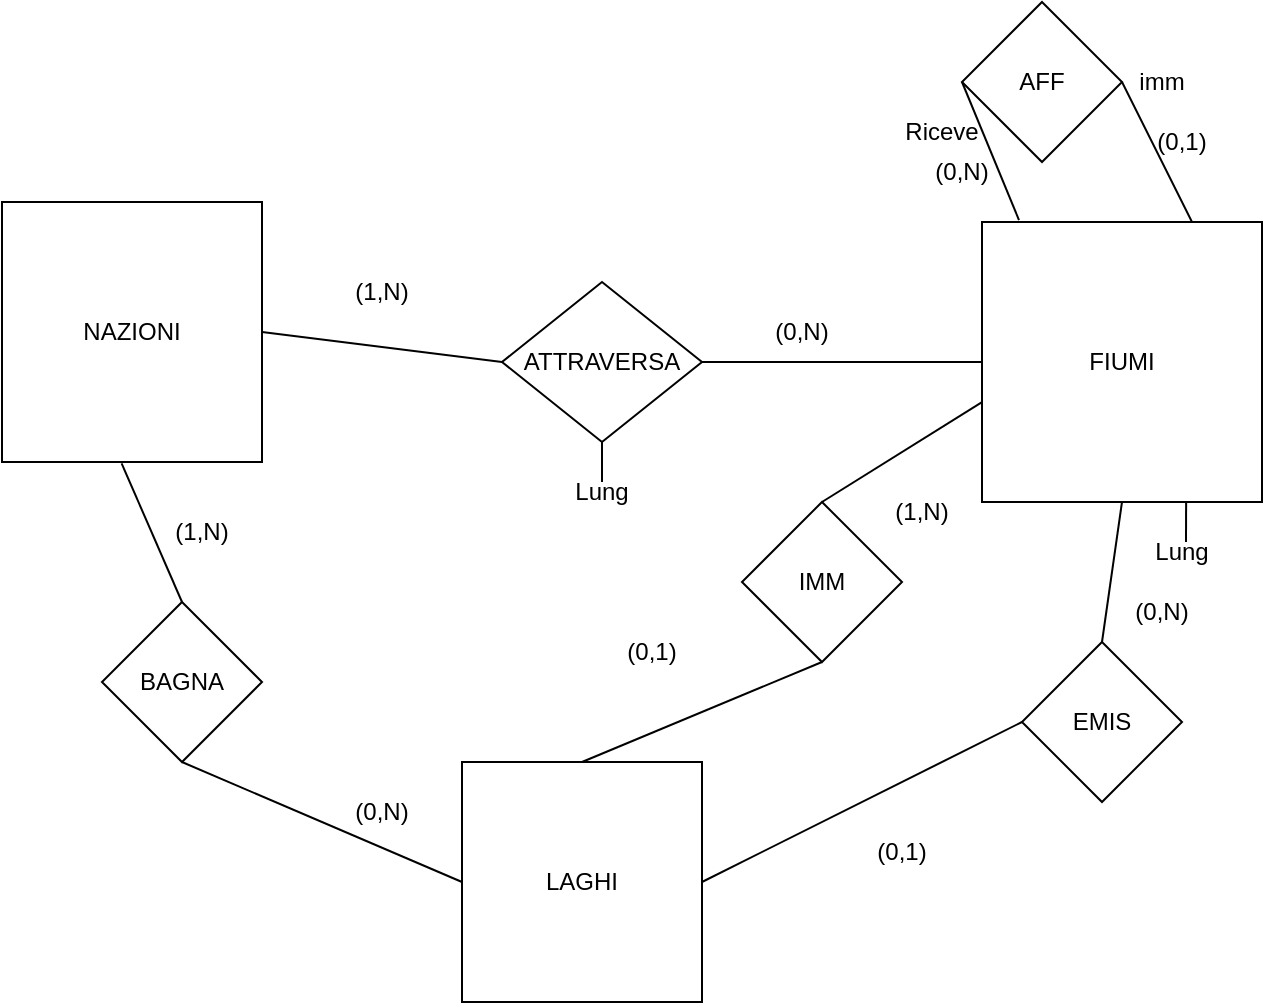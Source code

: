 <mxfile version="15.8.6" type="device"><diagram id="R2lEEEUBdFMjLlhIrx00" name="Page-1"><mxGraphModel dx="637" dy="433" grid="1" gridSize="10" guides="1" tooltips="1" connect="1" arrows="1" fold="1" page="1" pageScale="1" pageWidth="850" pageHeight="1100" math="0" shadow="0" extFonts="Permanent Marker^https://fonts.googleapis.com/css?family=Permanent+Marker"><root><mxCell id="0"/><mxCell id="1" parent="0"/><mxCell id="jnGsnWKPJgGLgdZJ1ftg-1" value="NAZIONI" style="whiteSpace=wrap;html=1;aspect=fixed;" vertex="1" parent="1"><mxGeometry x="70" y="150" width="130" height="130" as="geometry"/></mxCell><mxCell id="jnGsnWKPJgGLgdZJ1ftg-2" value="FIUMI" style="whiteSpace=wrap;html=1;aspect=fixed;" vertex="1" parent="1"><mxGeometry x="560" y="160" width="140" height="140" as="geometry"/></mxCell><mxCell id="jnGsnWKPJgGLgdZJ1ftg-3" value="LAGHI" style="whiteSpace=wrap;html=1;aspect=fixed;" vertex="1" parent="1"><mxGeometry x="300" y="430" width="120" height="120" as="geometry"/></mxCell><mxCell id="jnGsnWKPJgGLgdZJ1ftg-4" value="ATTRAVERSA" style="rhombus;whiteSpace=wrap;html=1;" vertex="1" parent="1"><mxGeometry x="320" y="190" width="100" height="80" as="geometry"/></mxCell><mxCell id="jnGsnWKPJgGLgdZJ1ftg-8" value="" style="endArrow=none;html=1;rounded=0;exitX=1;exitY=0.5;exitDx=0;exitDy=0;entryX=0;entryY=0.5;entryDx=0;entryDy=0;" edge="1" parent="1" source="jnGsnWKPJgGLgdZJ1ftg-1" target="jnGsnWKPJgGLgdZJ1ftg-4"><mxGeometry width="50" height="50" relative="1" as="geometry"><mxPoint x="540" y="410" as="sourcePoint"/><mxPoint x="590" y="360" as="targetPoint"/></mxGeometry></mxCell><mxCell id="jnGsnWKPJgGLgdZJ1ftg-9" value="" style="endArrow=none;html=1;rounded=0;exitX=1;exitY=0.5;exitDx=0;exitDy=0;entryX=0;entryY=0.5;entryDx=0;entryDy=0;" edge="1" parent="1" source="jnGsnWKPJgGLgdZJ1ftg-4" target="jnGsnWKPJgGLgdZJ1ftg-2"><mxGeometry width="50" height="50" relative="1" as="geometry"><mxPoint x="540" y="410" as="sourcePoint"/><mxPoint x="590" y="360" as="targetPoint"/></mxGeometry></mxCell><mxCell id="jnGsnWKPJgGLgdZJ1ftg-10" value="(1,N)" style="text;html=1;strokeColor=none;fillColor=none;align=center;verticalAlign=middle;whiteSpace=wrap;rounded=0;" vertex="1" parent="1"><mxGeometry x="230" y="180" width="60" height="30" as="geometry"/></mxCell><mxCell id="jnGsnWKPJgGLgdZJ1ftg-11" value="(0,N)" style="text;html=1;strokeColor=none;fillColor=none;align=center;verticalAlign=middle;whiteSpace=wrap;rounded=0;" vertex="1" parent="1"><mxGeometry x="440" y="200" width="60" height="30" as="geometry"/></mxCell><mxCell id="jnGsnWKPJgGLgdZJ1ftg-12" value="BAGNA" style="rhombus;whiteSpace=wrap;html=1;" vertex="1" parent="1"><mxGeometry x="120" y="350" width="80" height="80" as="geometry"/></mxCell><mxCell id="jnGsnWKPJgGLgdZJ1ftg-13" value="" style="endArrow=none;html=1;rounded=0;exitX=0.46;exitY=1.005;exitDx=0;exitDy=0;exitPerimeter=0;entryX=0.5;entryY=0;entryDx=0;entryDy=0;" edge="1" parent="1" source="jnGsnWKPJgGLgdZJ1ftg-1" target="jnGsnWKPJgGLgdZJ1ftg-12"><mxGeometry width="50" height="50" relative="1" as="geometry"><mxPoint x="360" y="340" as="sourcePoint"/><mxPoint x="410" y="290" as="targetPoint"/></mxGeometry></mxCell><mxCell id="jnGsnWKPJgGLgdZJ1ftg-14" value="" style="endArrow=none;html=1;rounded=0;exitX=0.5;exitY=1;exitDx=0;exitDy=0;entryX=0;entryY=0.5;entryDx=0;entryDy=0;" edge="1" parent="1" source="jnGsnWKPJgGLgdZJ1ftg-12" target="jnGsnWKPJgGLgdZJ1ftg-3"><mxGeometry width="50" height="50" relative="1" as="geometry"><mxPoint x="360" y="340" as="sourcePoint"/><mxPoint x="410" y="290" as="targetPoint"/></mxGeometry></mxCell><mxCell id="jnGsnWKPJgGLgdZJ1ftg-15" value="(0,N)" style="text;html=1;strokeColor=none;fillColor=none;align=center;verticalAlign=middle;whiteSpace=wrap;rounded=0;" vertex="1" parent="1"><mxGeometry x="230" y="440" width="60" height="30" as="geometry"/></mxCell><mxCell id="jnGsnWKPJgGLgdZJ1ftg-16" value="(1,N)" style="text;html=1;strokeColor=none;fillColor=none;align=center;verticalAlign=middle;whiteSpace=wrap;rounded=0;" vertex="1" parent="1"><mxGeometry x="140" y="300" width="60" height="30" as="geometry"/></mxCell><mxCell id="jnGsnWKPJgGLgdZJ1ftg-17" value="IMM" style="rhombus;whiteSpace=wrap;html=1;" vertex="1" parent="1"><mxGeometry x="440" y="300" width="80" height="80" as="geometry"/></mxCell><mxCell id="jnGsnWKPJgGLgdZJ1ftg-18" value="" style="endArrow=none;html=1;rounded=0;exitX=0.5;exitY=0;exitDx=0;exitDy=0;entryX=0.5;entryY=1;entryDx=0;entryDy=0;" edge="1" parent="1" source="jnGsnWKPJgGLgdZJ1ftg-3" target="jnGsnWKPJgGLgdZJ1ftg-17"><mxGeometry width="50" height="50" relative="1" as="geometry"><mxPoint x="360" y="400" as="sourcePoint"/><mxPoint x="410" y="350" as="targetPoint"/></mxGeometry></mxCell><mxCell id="jnGsnWKPJgGLgdZJ1ftg-19" value="" style="endArrow=none;html=1;rounded=0;entryX=0;entryY=0.643;entryDx=0;entryDy=0;entryPerimeter=0;exitX=0.5;exitY=0;exitDx=0;exitDy=0;" edge="1" parent="1" source="jnGsnWKPJgGLgdZJ1ftg-17" target="jnGsnWKPJgGLgdZJ1ftg-2"><mxGeometry width="50" height="50" relative="1" as="geometry"><mxPoint x="360" y="400" as="sourcePoint"/><mxPoint x="410" y="350" as="targetPoint"/></mxGeometry></mxCell><mxCell id="jnGsnWKPJgGLgdZJ1ftg-20" value="EMIS" style="rhombus;whiteSpace=wrap;html=1;" vertex="1" parent="1"><mxGeometry x="580" y="370" width="80" height="80" as="geometry"/></mxCell><mxCell id="jnGsnWKPJgGLgdZJ1ftg-21" value="" style="endArrow=none;html=1;rounded=0;exitX=1;exitY=0.5;exitDx=0;exitDy=0;entryX=0;entryY=0.5;entryDx=0;entryDy=0;" edge="1" parent="1" source="jnGsnWKPJgGLgdZJ1ftg-3" target="jnGsnWKPJgGLgdZJ1ftg-20"><mxGeometry width="50" height="50" relative="1" as="geometry"><mxPoint x="360" y="400" as="sourcePoint"/><mxPoint x="410" y="350" as="targetPoint"/></mxGeometry></mxCell><mxCell id="jnGsnWKPJgGLgdZJ1ftg-22" value="" style="endArrow=none;html=1;rounded=0;exitX=0.5;exitY=0;exitDx=0;exitDy=0;entryX=0.5;entryY=1;entryDx=0;entryDy=0;" edge="1" parent="1" source="jnGsnWKPJgGLgdZJ1ftg-20" target="jnGsnWKPJgGLgdZJ1ftg-2"><mxGeometry width="50" height="50" relative="1" as="geometry"><mxPoint x="360" y="400" as="sourcePoint"/><mxPoint x="410" y="350" as="targetPoint"/></mxGeometry></mxCell><mxCell id="jnGsnWKPJgGLgdZJ1ftg-24" value="(0,1)" style="text;html=1;strokeColor=none;fillColor=none;align=center;verticalAlign=middle;whiteSpace=wrap;rounded=0;" vertex="1" parent="1"><mxGeometry x="490" y="460" width="60" height="30" as="geometry"/></mxCell><mxCell id="jnGsnWKPJgGLgdZJ1ftg-25" value="(0,N)" style="text;html=1;strokeColor=none;fillColor=none;align=center;verticalAlign=middle;whiteSpace=wrap;rounded=0;" vertex="1" parent="1"><mxGeometry x="620" y="340" width="60" height="30" as="geometry"/></mxCell><mxCell id="jnGsnWKPJgGLgdZJ1ftg-26" value="(0,1)" style="text;html=1;strokeColor=none;fillColor=none;align=center;verticalAlign=middle;whiteSpace=wrap;rounded=0;" vertex="1" parent="1"><mxGeometry x="365" y="360" width="60" height="30" as="geometry"/></mxCell><mxCell id="jnGsnWKPJgGLgdZJ1ftg-28" value="(1,N)" style="text;html=1;strokeColor=none;fillColor=none;align=center;verticalAlign=middle;whiteSpace=wrap;rounded=0;" vertex="1" parent="1"><mxGeometry x="500" y="290" width="60" height="30" as="geometry"/></mxCell><mxCell id="jnGsnWKPJgGLgdZJ1ftg-29" value="" style="endArrow=none;html=1;rounded=0;exitX=0.5;exitY=1;exitDx=0;exitDy=0;" edge="1" parent="1" source="jnGsnWKPJgGLgdZJ1ftg-4"><mxGeometry width="50" height="50" relative="1" as="geometry"><mxPoint x="360" y="340" as="sourcePoint"/><mxPoint x="370" y="290" as="targetPoint"/></mxGeometry></mxCell><mxCell id="jnGsnWKPJgGLgdZJ1ftg-30" value="Lung" style="text;html=1;strokeColor=none;fillColor=none;align=center;verticalAlign=middle;whiteSpace=wrap;rounded=0;" vertex="1" parent="1"><mxGeometry x="340" y="280" width="60" height="30" as="geometry"/></mxCell><mxCell id="jnGsnWKPJgGLgdZJ1ftg-31" value="" style="endArrow=none;html=1;rounded=0;exitX=0.729;exitY=1;exitDx=0;exitDy=0;exitPerimeter=0;" edge="1" parent="1" source="jnGsnWKPJgGLgdZJ1ftg-2"><mxGeometry width="50" height="50" relative="1" as="geometry"><mxPoint x="360" y="340" as="sourcePoint"/><mxPoint x="662" y="320" as="targetPoint"/></mxGeometry></mxCell><mxCell id="jnGsnWKPJgGLgdZJ1ftg-32" value="Lung" style="text;html=1;strokeColor=none;fillColor=none;align=center;verticalAlign=middle;whiteSpace=wrap;rounded=0;" vertex="1" parent="1"><mxGeometry x="630" y="310" width="60" height="30" as="geometry"/></mxCell><mxCell id="jnGsnWKPJgGLgdZJ1ftg-34" value="AFF" style="rhombus;whiteSpace=wrap;html=1;" vertex="1" parent="1"><mxGeometry x="550" y="50" width="80" height="80" as="geometry"/></mxCell><mxCell id="jnGsnWKPJgGLgdZJ1ftg-35" value="" style="endArrow=none;html=1;rounded=0;entryX=0;entryY=0.5;entryDx=0;entryDy=0;exitX=0.132;exitY=-0.007;exitDx=0;exitDy=0;exitPerimeter=0;" edge="1" parent="1" source="jnGsnWKPJgGLgdZJ1ftg-2" target="jnGsnWKPJgGLgdZJ1ftg-34"><mxGeometry width="50" height="50" relative="1" as="geometry"><mxPoint x="360" y="230" as="sourcePoint"/><mxPoint x="410" y="180" as="targetPoint"/></mxGeometry></mxCell><mxCell id="jnGsnWKPJgGLgdZJ1ftg-36" value="" style="endArrow=none;html=1;rounded=0;entryX=1;entryY=0.5;entryDx=0;entryDy=0;exitX=0.75;exitY=0;exitDx=0;exitDy=0;" edge="1" parent="1" source="jnGsnWKPJgGLgdZJ1ftg-2" target="jnGsnWKPJgGLgdZJ1ftg-34"><mxGeometry width="50" height="50" relative="1" as="geometry"><mxPoint x="360" y="230" as="sourcePoint"/><mxPoint x="410" y="180" as="targetPoint"/></mxGeometry></mxCell><mxCell id="jnGsnWKPJgGLgdZJ1ftg-37" value="imm" style="text;html=1;strokeColor=none;fillColor=none;align=center;verticalAlign=middle;whiteSpace=wrap;rounded=0;" vertex="1" parent="1"><mxGeometry x="620" y="75" width="60" height="30" as="geometry"/></mxCell><mxCell id="jnGsnWKPJgGLgdZJ1ftg-38" value="Riceve" style="text;html=1;strokeColor=none;fillColor=none;align=center;verticalAlign=middle;whiteSpace=wrap;rounded=0;" vertex="1" parent="1"><mxGeometry x="510" y="100" width="60" height="30" as="geometry"/></mxCell><mxCell id="jnGsnWKPJgGLgdZJ1ftg-39" value="(0,1)" style="text;html=1;strokeColor=none;fillColor=none;align=center;verticalAlign=middle;whiteSpace=wrap;rounded=0;" vertex="1" parent="1"><mxGeometry x="630" y="105" width="60" height="30" as="geometry"/></mxCell><mxCell id="jnGsnWKPJgGLgdZJ1ftg-40" value="(0,N)" style="text;html=1;strokeColor=none;fillColor=none;align=center;verticalAlign=middle;whiteSpace=wrap;rounded=0;" vertex="1" parent="1"><mxGeometry x="520" y="120" width="60" height="30" as="geometry"/></mxCell></root></mxGraphModel></diagram></mxfile>